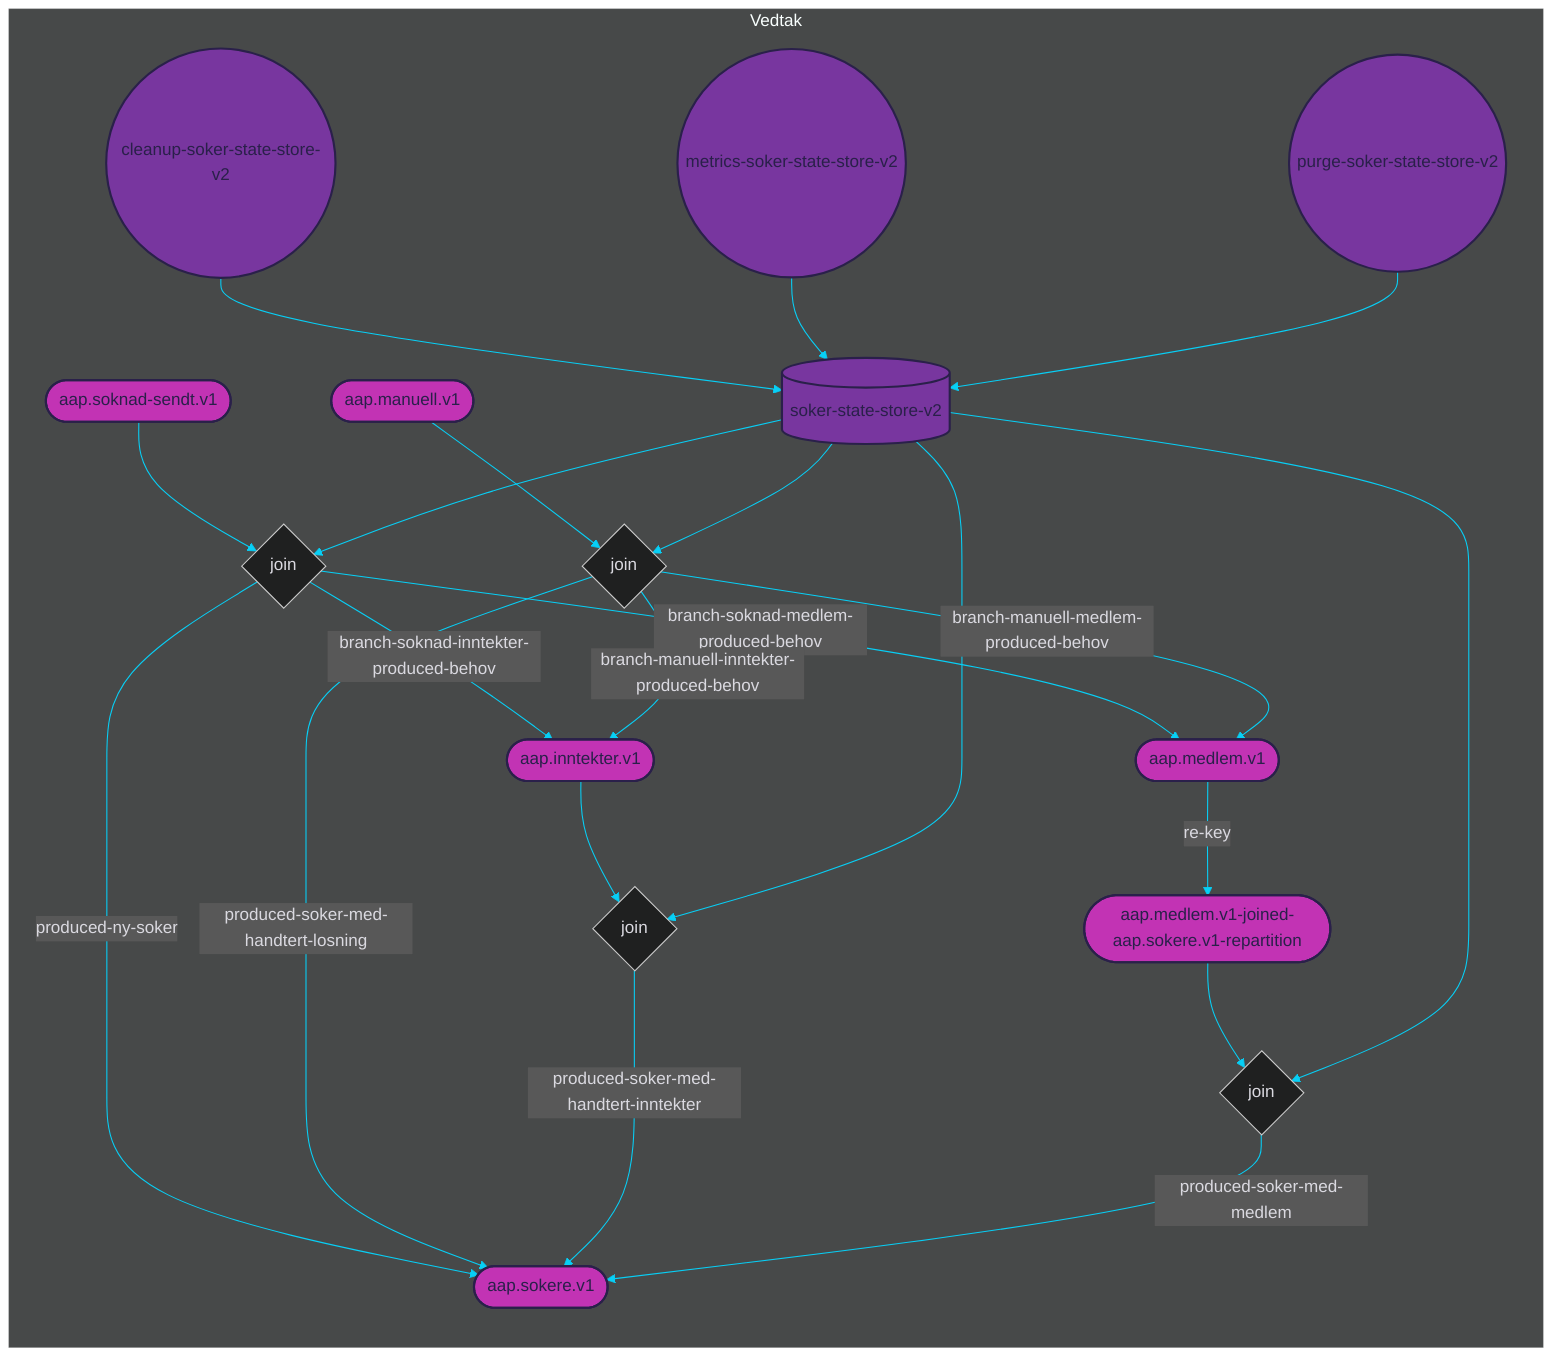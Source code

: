%%{init: {'theme': 'dark', 'themeVariables': { 'primaryColor': '#07cff6', 'textColor': '#dad9e0', 'lineColor': '#07cff6'}}}%%

graph LR

subgraph Vedtak
    %% TOPICS
    aap.soknad-sendt.v1([aap.soknad-sendt.v1])
	aap.manuell.v1([aap.manuell.v1])
	aap.sokere.v1([aap.sokere.v1])
	aap.inntekter.v1([aap.inntekter.v1])
	aap.medlem.v1-joined-aap.sokere.v1-repartition([aap.medlem.v1-joined-aap.sokere.v1-repartition])
	aap.medlem.v1([aap.medlem.v1])
    
    %% JOINS
    join-0{join}
	join-1{join}
	join-2{join}
	join-3{join}
    
    %% STATE STORES
    soker-state-store-v2[(soker-state-store-v2)]
    
    %% PROCESSOR API JOBS
    cleanup-soker-state-store-v2((cleanup-soker-state-store-v2))
	metrics-soker-state-store-v2((metrics-soker-state-store-v2))
	purge-soker-state-store-v2((purge-soker-state-store-v2))
    
    %% JOIN STREAMS
    aap.soknad-sendt.v1 --> join-0
	soker-state-store-v2 --> join-0
	join-0 --> |produced-ny-soker| aap.sokere.v1
	join-0 --> |branch-soknad-medlem-produced-behov| aap.medlem.v1
	join-0 --> |branch-soknad-inntekter-produced-behov| aap.inntekter.v1
	aap.manuell.v1 --> join-1
	soker-state-store-v2 --> join-1
	join-1 --> |branch-manuell-inntekter-produced-behov| aap.inntekter.v1
	join-1 --> |branch-manuell-medlem-produced-behov| aap.medlem.v1
	join-1 --> |produced-soker-med-handtert-losning| aap.sokere.v1
	aap.inntekter.v1 --> join-2
	soker-state-store-v2 --> join-2
	join-2 --> |produced-soker-med-handtert-inntekter| aap.sokere.v1
	aap.medlem.v1-joined-aap.sokere.v1-repartition --> join-3
	soker-state-store-v2 --> join-3
	join-3 --> |produced-soker-med-medlem| aap.sokere.v1
    
    %% JOB STREAMS
    cleanup-soker-state-store-v2 --> soker-state-store-v2
	metrics-soker-state-store-v2 --> soker-state-store-v2
	purge-soker-state-store-v2 --> soker-state-store-v2
    
    %% REPARTITION STREAMS
    aap.medlem.v1 --> |re-key| aap.medlem.v1-joined-aap.sokere.v1-repartition
end

%% COLORS
%% light    #dad9e0
%% purple   #78369f
%% pink     #c233b4
%% dark     #2a204a
%% blue     #07cff6

%% STYLES
style aap.soknad-sendt.v1 fill:#c233b4, stroke:#2a204a, stroke-width:2px, color:#2a204a
style aap.manuell.v1 fill:#c233b4, stroke:#2a204a, stroke-width:2px, color:#2a204a
style aap.sokere.v1 fill:#c233b4, stroke:#2a204a, stroke-width:2px, color:#2a204a
style aap.inntekter.v1 fill:#c233b4, stroke:#2a204a, stroke-width:2px, color:#2a204a
style aap.medlem.v1-joined-aap.sokere.v1-repartition fill:#c233b4, stroke:#2a204a, stroke-width:2px, color:#2a204a
style aap.medlem.v1 fill:#c233b4, stroke:#2a204a, stroke-width:2px, color:#2a204a
style soker-state-store-v2 fill:#78369f, stroke:#2a204a, stroke-width:2px, color:#2a204a
style cleanup-soker-state-store-v2 fill:#78369f, stroke:#2a204a, stroke-width:2px, color:#2a204a
style metrics-soker-state-store-v2 fill:#78369f, stroke:#2a204a, stroke-width:2px, color:#2a204a
style purge-soker-state-store-v2 fill:#78369f, stroke:#2a204a, stroke-width:2px, color:#2a204a